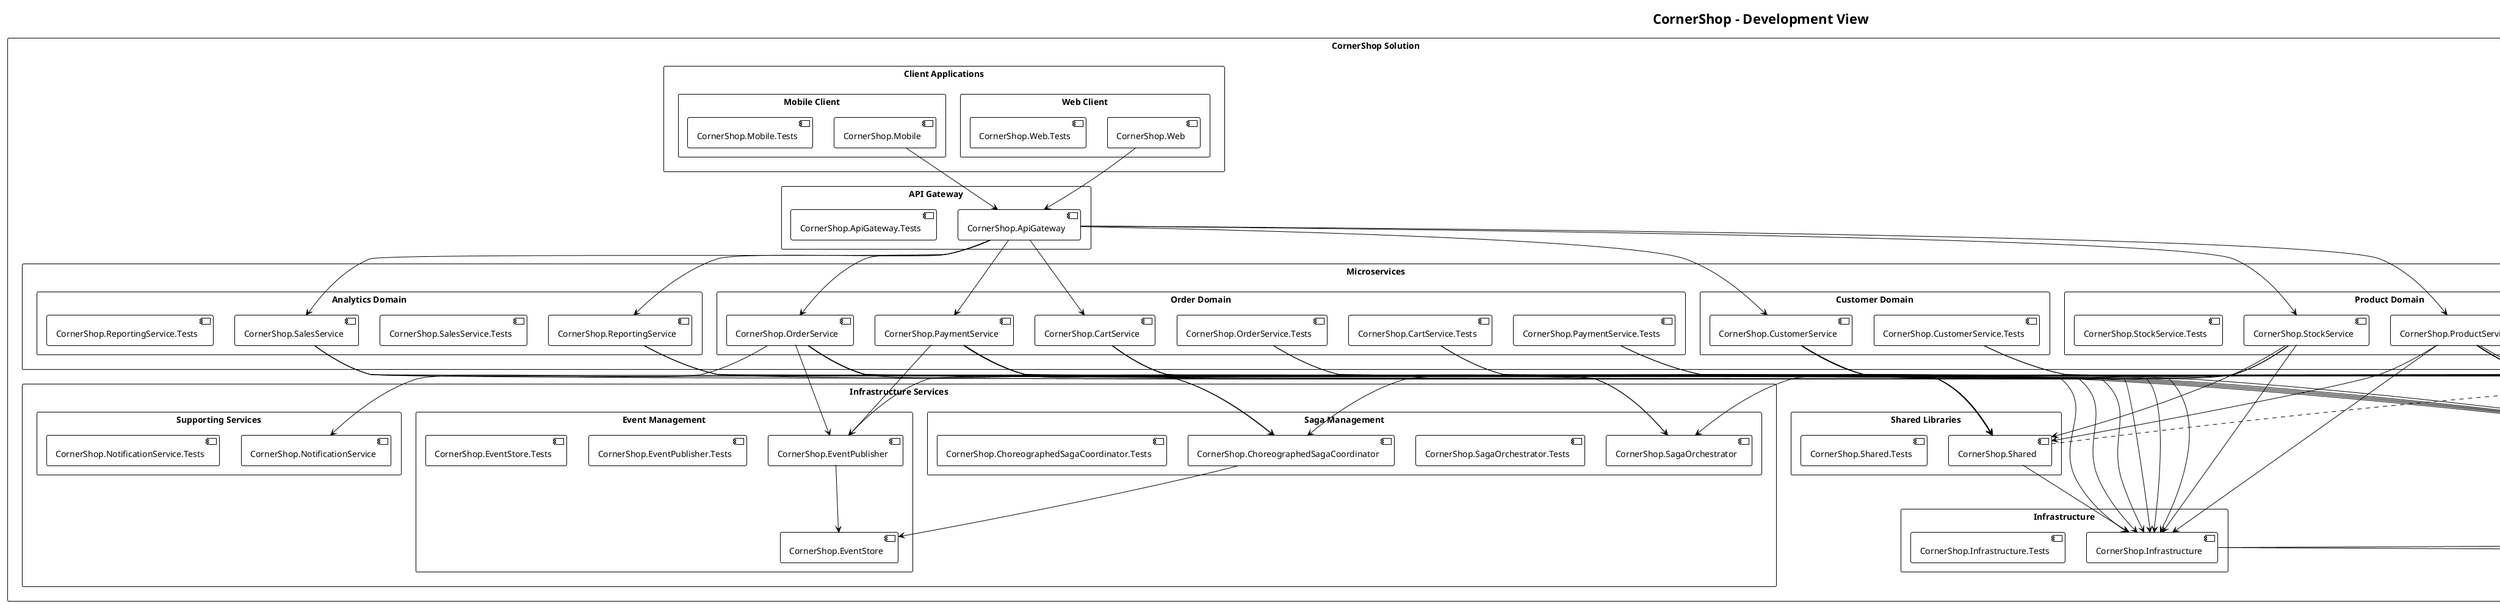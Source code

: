 @startuml CornerShop Development View
!theme plain
skinparam backgroundColor #FFFFFF
skinparam packageStyle rectangle

title CornerShop - Development View

package "CornerShop Solution" {
    package "Client Applications" {
        package "Web Client" {
            [CornerShop.Web] as WEB
            [CornerShop.Web.Tests] as WEB_TESTS
        }
        
        package "Mobile Client" {
            [CornerShop.Mobile] as MOBILE
            [CornerShop.Mobile.Tests] as MOBILE_TESTS
        }
    }
    
    package "API Gateway" {
        [CornerShop.ApiGateway] as GATEWAY
        [CornerShop.ApiGateway.Tests] as GATEWAY_TESTS
    }
    
    package "Microservices" {
        package "Product Domain" {
            [CornerShop.ProductService] as PRODUCT_SVC
            [CornerShop.ProductService.Tests] as PRODUCT_TESTS
            [CornerShop.StockService] as STOCK_SVC
            [CornerShop.StockService.Tests] as STOCK_TESTS
        }
        
        package "Customer Domain" {
            [CornerShop.CustomerService] as CUSTOMER_SVC
            [CornerShop.CustomerService.Tests] as CUSTOMER_TESTS
        }
        
        package "Order Domain" {
            [CornerShop.CartService] as CART_SVC
            [CornerShop.CartService.Tests] as CART_TESTS
            [CornerShop.OrderService] as ORDER_SVC
            [CornerShop.OrderService.Tests] as ORDER_TESTS
            [CornerShop.PaymentService] as PAYMENT_SVC
            [CornerShop.PaymentService.Tests] as PAYMENT_TESTS
        }
        
        package "Analytics Domain" {
            [CornerShop.SalesService] as SALES_SVC
            [CornerShop.SalesService.Tests] as SALES_TESTS
            [CornerShop.ReportingService] as REPORTING_SVC
            [CornerShop.ReportingService.Tests] as REPORTING_TESTS
        }
    }
    
    package "Infrastructure Services" {
        package "Saga Management" {
            [CornerShop.SagaOrchestrator] as SAGA_ORCH
            [CornerShop.SagaOrchestrator.Tests] as SAGA_ORCH_TESTS
            [CornerShop.ChoreographedSagaCoordinator] as CHOREO_SAGA
            [CornerShop.ChoreographedSagaCoordinator.Tests] as CHOREO_SAGA_TESTS
        }
        
        package "Event Management" {
            [CornerShop.EventPublisher] as EVENT_PUB
            [CornerShop.EventPublisher.Tests] as EVENT_PUB_TESTS
            [CornerShop.EventStore] as EVENT_STORE
            [CornerShop.EventStore.Tests] as EVENT_STORE_TESTS
        }
        
        package "Supporting Services" {
            [CornerShop.NotificationService] as NOTIFICATION_SVC
            [CornerShop.NotificationService.Tests] as NOTIFICATION_TESTS
        }
    }
    
    package "Shared Libraries" {
        [CornerShop.Shared] as SHARED
        [CornerShop.Shared.Tests] as SHARED_TESTS
    }
    
    package "Infrastructure" {
        [CornerShop.Infrastructure] as INFRA
        [CornerShop.Infrastructure.Tests] as INFRA_TESTS
    }
}

package "External Dependencies" {
    [MongoDB.Driver] as MONGO
    [StackExchange.Redis] as REDIS
    [prometheus-net] as PROMETHEUS
    [Swashbuckle.AspNetCore] as SWAGGER
    [xUnit] as XUNIT
    [Moq] as MOQ
}

' Internal dependencies
WEB --> GATEWAY
MOBILE --> GATEWAY

GATEWAY --> PRODUCT_SVC
GATEWAY --> CUSTOMER_SVC
GATEWAY --> CART_SVC
GATEWAY --> ORDER_SVC
GATEWAY --> PAYMENT_SVC
GATEWAY --> STOCK_SVC
GATEWAY --> SALES_SVC
GATEWAY --> REPORTING_SVC

' Service dependencies
PRODUCT_SVC --> SHARED
CUSTOMER_SVC --> SHARED
CART_SVC --> SHARED
ORDER_SVC --> SHARED
PAYMENT_SVC --> SHARED
STOCK_SVC --> SHARED
SALES_SVC --> SHARED
REPORTING_SVC --> SHARED

ORDER_SVC --> SAGA_ORCH
STOCK_SVC --> SAGA_ORCH
PAYMENT_SVC --> SAGA_ORCH

ORDER_SVC --> CHOREO_SAGA
STOCK_SVC --> CHOREO_SAGA
PAYMENT_SVC --> CHOREO_SAGA

ORDER_SVC --> EVENT_PUB
STOCK_SVC --> EVENT_PUB
PAYMENT_SVC --> EVENT_PUB

EVENT_PUB --> EVENT_STORE
CHOREO_SAGA --> EVENT_STORE

ORDER_SVC --> NOTIFICATION_SVC

' Infrastructure dependencies
SHARED --> INFRA
PRODUCT_SVC --> INFRA
CUSTOMER_SVC --> INFRA
CART_SVC --> INFRA
ORDER_SVC --> INFRA
PAYMENT_SVC --> INFRA
STOCK_SVC --> INFRA
SALES_SVC --> INFRA
REPORTING_SVC --> INFRA

' External dependencies
PRODUCT_SVC --> MONGO
CUSTOMER_SVC --> MONGO
ORDER_SVC --> MONGO
PAYMENT_SVC --> MONGO
SALES_SVC --> MONGO
REPORTING_SVC --> MONGO

CART_SVC --> REDIS
PRODUCT_SVC --> REDIS
CUSTOMER_SVC --> REDIS

PRODUCT_SVC --> PROMETHEUS
CUSTOMER_SVC --> PROMETHEUS
CART_SVC --> PROMETHEUS
ORDER_SVC --> PROMETHEUS
PAYMENT_SVC --> PROMETHEUS

PRODUCT_SVC --> SWAGGER
CUSTOMER_SVC --> SWAGGER
CART_SVC --> SWAGGER
ORDER_SVC --> SWAGGER
PAYMENT_SVC --> SWAGGER

' Test dependencies
PRODUCT_TESTS --> XUNIT
CUSTOMER_TESTS --> XUNIT
CART_TESTS --> XUNIT
ORDER_TESTS --> XUNIT
PAYMENT_TESTS --> XUNIT

PRODUCT_TESTS --> MOQ
CUSTOMER_TESTS --> MOQ
CART_TESTS --> MOQ
ORDER_TESTS --> MOQ
PAYMENT_TESTS --> MOQ

note right of SHARED
  Shared Library contains:
  - Common models and DTOs
  - Shared interfaces
  - Extension methods
  - Common utilities
end note

note right of INFRA
  Infrastructure contains:
  - Database configurations
  - Caching implementations
  - Event handling
  - Health checks
end note

@enduml 